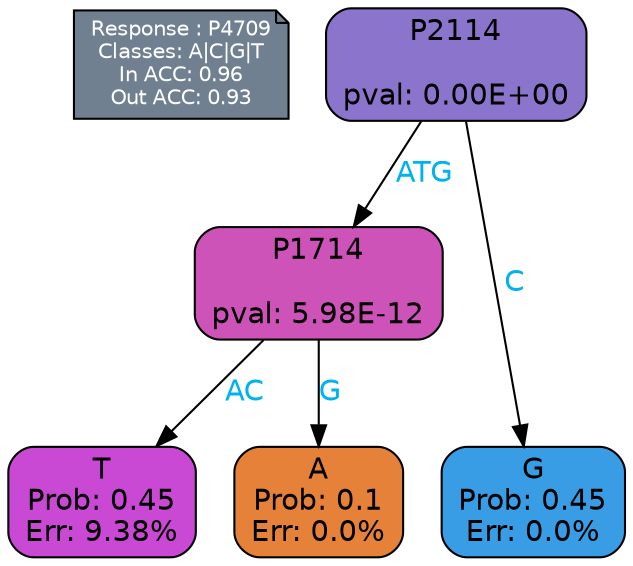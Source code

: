 digraph Tree {
node [shape=box, style="filled, rounded", color="black", fontname=helvetica] ;
graph [ranksep=equally, splines=polylines, bgcolor=transparent, dpi=600] ;
edge [fontname=helvetica] ;
LEGEND [label="Response : P4709
Classes: A|C|G|T
In ACC: 0.96
Out ACC: 0.93
",shape=note,align=left,style=filled,fillcolor="slategray",fontcolor="white",fontsize=10];1 [label="P2114

pval: 0.00E+00", fillcolor="#8b74cc"] ;
2 [label="P1714

pval: 5.98E-12", fillcolor="#ce53b8"] ;
3 [label="T
Prob: 0.45
Err: 9.38%", fillcolor="#c949d4"] ;
4 [label="A
Prob: 0.1
Err: 0.0%", fillcolor="#e58139"] ;
5 [label="G
Prob: 0.45
Err: 0.0%", fillcolor="#399de5"] ;
1 -> 2 [label="ATG",fontcolor=deepskyblue2] ;
1 -> 5 [label="C",fontcolor=deepskyblue2] ;
2 -> 3 [label="AC",fontcolor=deepskyblue2] ;
2 -> 4 [label="G",fontcolor=deepskyblue2] ;
{rank = same; 3;4;5;}{rank = same; LEGEND;1;}}